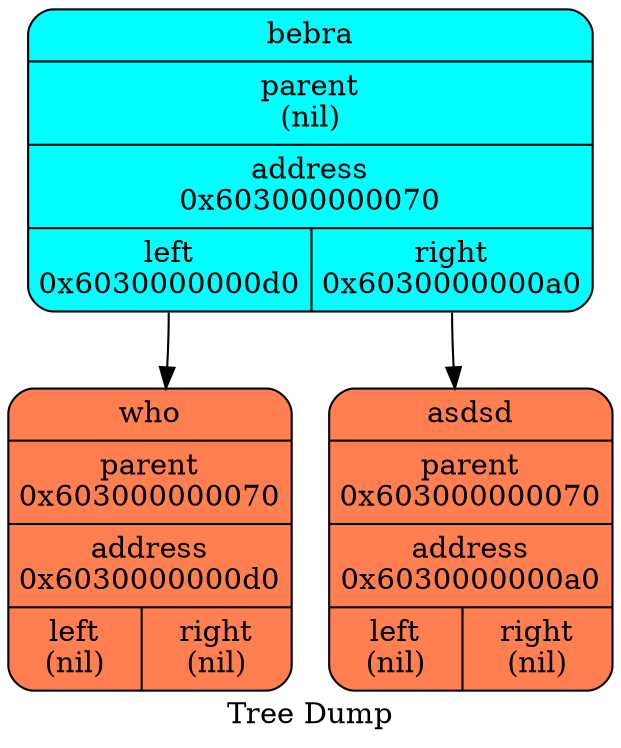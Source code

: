   digraph tree  {
  node[   shape     = "Mrecord",  style     = "filled",  fillcolor = "aqua",  fontcolor = "#000000",  margin    = "0.075"];
  rankdir   = "TB";

  label     = "Tree Dump";
 "bebra" [shape = "Mrecord", label = "{<name>bebra | parent\n(nil) | <f0> address\n0x603000000070| {<left>left\n0x6030000000d0 | <right>right\n0x6030000000a0\n}}"];
  "bebra":left->"who";
 "who" [shape = "Mrecord", fillcolor = "coral", label = "{<name>who | parent\n0x603000000070 | <f0> address\n0x6030000000d0| {<left>left\n(nil) | <right>right\n(nil)\n}}"];
  "bebra":right->"asdsd";
 "asdsd" [shape = "Mrecord", fillcolor = "coral", label = "{<name>asdsd | parent\n0x603000000070 | <f0> address\n0x6030000000a0| {<left>left\n(nil) | <right>right\n(nil)\n}}"];
  }